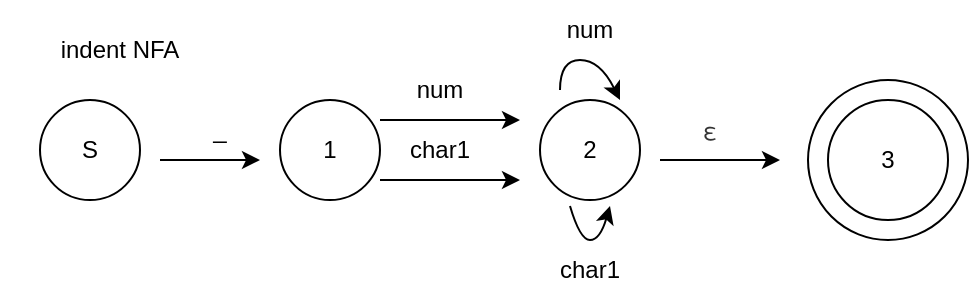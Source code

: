 <mxfile version="17.4.3" type="github">
  <diagram id="gHnlKADD06y7YMySEHZv" name="Page-1">
    <mxGraphModel dx="1247" dy="706" grid="1" gridSize="10" guides="1" tooltips="1" connect="1" arrows="1" fold="1" page="1" pageScale="1" pageWidth="827" pageHeight="1169" math="0" shadow="0">
      <root>
        <mxCell id="0" />
        <mxCell id="1" parent="0" />
        <mxCell id="PjhyALQXg1OT7GTOA4Xk-1" value="S" style="ellipse;whiteSpace=wrap;html=1;aspect=fixed;" vertex="1" parent="1">
          <mxGeometry x="30" y="50" width="50" height="50" as="geometry" />
        </mxCell>
        <mxCell id="PjhyALQXg1OT7GTOA4Xk-2" value="indent NFA" style="text;html=1;strokeColor=none;fillColor=none;align=center;verticalAlign=middle;whiteSpace=wrap;rounded=0;" vertex="1" parent="1">
          <mxGeometry x="10" y="10" width="120" height="30" as="geometry" />
        </mxCell>
        <mxCell id="PjhyALQXg1OT7GTOA4Xk-3" value="" style="endArrow=classic;html=1;rounded=0;" edge="1" parent="1">
          <mxGeometry width="50" height="50" relative="1" as="geometry">
            <mxPoint x="90" y="80" as="sourcePoint" />
            <mxPoint x="140" y="80" as="targetPoint" />
            <Array as="points" />
          </mxGeometry>
        </mxCell>
        <mxCell id="PjhyALQXg1OT7GTOA4Xk-4" value="1" style="ellipse;whiteSpace=wrap;html=1;aspect=fixed;" vertex="1" parent="1">
          <mxGeometry x="150" y="50" width="50" height="50" as="geometry" />
        </mxCell>
        <mxCell id="PjhyALQXg1OT7GTOA4Xk-5" value="_" style="text;html=1;strokeColor=none;fillColor=none;align=center;verticalAlign=middle;whiteSpace=wrap;rounded=0;" vertex="1" parent="1">
          <mxGeometry x="90" y="50" width="60" height="30" as="geometry" />
        </mxCell>
        <mxCell id="PjhyALQXg1OT7GTOA4Xk-9" value="" style="endArrow=classic;html=1;rounded=0;" edge="1" parent="1">
          <mxGeometry width="50" height="50" relative="1" as="geometry">
            <mxPoint x="200" y="60" as="sourcePoint" />
            <mxPoint x="270" y="60" as="targetPoint" />
          </mxGeometry>
        </mxCell>
        <mxCell id="PjhyALQXg1OT7GTOA4Xk-10" value="" style="endArrow=classic;html=1;rounded=0;" edge="1" parent="1">
          <mxGeometry width="50" height="50" relative="1" as="geometry">
            <mxPoint x="200" y="90" as="sourcePoint" />
            <mxPoint x="270" y="90" as="targetPoint" />
          </mxGeometry>
        </mxCell>
        <mxCell id="PjhyALQXg1OT7GTOA4Xk-11" value="num" style="text;html=1;strokeColor=none;fillColor=none;align=center;verticalAlign=middle;whiteSpace=wrap;rounded=0;" vertex="1" parent="1">
          <mxGeometry x="170" y="30" width="120" height="30" as="geometry" />
        </mxCell>
        <mxCell id="PjhyALQXg1OT7GTOA4Xk-12" value="char1" style="text;html=1;strokeColor=none;fillColor=none;align=center;verticalAlign=middle;whiteSpace=wrap;rounded=0;" vertex="1" parent="1">
          <mxGeometry x="170" y="60" width="120" height="30" as="geometry" />
        </mxCell>
        <mxCell id="PjhyALQXg1OT7GTOA4Xk-13" value="2" style="ellipse;whiteSpace=wrap;html=1;aspect=fixed;" vertex="1" parent="1">
          <mxGeometry x="280" y="50" width="50" height="50" as="geometry" />
        </mxCell>
        <mxCell id="PjhyALQXg1OT7GTOA4Xk-14" value="" style="curved=1;endArrow=classic;html=1;rounded=0;exitX=1;exitY=0.5;exitDx=0;exitDy=0;" edge="1" parent="1" source="PjhyALQXg1OT7GTOA4Xk-11">
          <mxGeometry width="50" height="50" relative="1" as="geometry">
            <mxPoint x="300" y="50" as="sourcePoint" />
            <mxPoint x="320" y="50" as="targetPoint" />
            <Array as="points">
              <mxPoint x="290" y="30" />
              <mxPoint x="310" y="30" />
            </Array>
          </mxGeometry>
        </mxCell>
        <mxCell id="PjhyALQXg1OT7GTOA4Xk-15" value="num" style="text;html=1;strokeColor=none;fillColor=none;align=center;verticalAlign=middle;whiteSpace=wrap;rounded=0;" vertex="1" parent="1">
          <mxGeometry x="275" width="60" height="30" as="geometry" />
        </mxCell>
        <mxCell id="PjhyALQXg1OT7GTOA4Xk-17" value="" style="curved=1;endArrow=classic;html=1;rounded=0;" edge="1" parent="1">
          <mxGeometry width="50" height="50" relative="1" as="geometry">
            <mxPoint x="295" y="103" as="sourcePoint" />
            <mxPoint x="315" y="103" as="targetPoint" />
            <Array as="points">
              <mxPoint x="300" y="120" />
              <mxPoint x="310" y="120" />
            </Array>
          </mxGeometry>
        </mxCell>
        <mxCell id="PjhyALQXg1OT7GTOA4Xk-18" value="char1" style="text;html=1;strokeColor=none;fillColor=none;align=center;verticalAlign=middle;whiteSpace=wrap;rounded=0;" vertex="1" parent="1">
          <mxGeometry x="275" y="120" width="60" height="30" as="geometry" />
        </mxCell>
        <mxCell id="PjhyALQXg1OT7GTOA4Xk-19" value="" style="endArrow=classic;html=1;rounded=0;" edge="1" parent="1">
          <mxGeometry width="50" height="50" relative="1" as="geometry">
            <mxPoint x="340" y="80" as="sourcePoint" />
            <mxPoint x="400" y="80" as="targetPoint" />
          </mxGeometry>
        </mxCell>
        <mxCell id="PjhyALQXg1OT7GTOA4Xk-20" value="&lt;span style=&quot;color: rgb(51 , 51 , 51) ; font-family: &amp;#34;helvetica neue&amp;#34; , &amp;#34;helvetica&amp;#34; , &amp;#34;arial&amp;#34; , &amp;#34;pingfang sc&amp;#34; , &amp;#34;hiragino sans gb&amp;#34; , &amp;#34;microsoft yahei&amp;#34; , &amp;#34;wenquanyi micro hei&amp;#34; , sans-serif ; background-color: rgb(255 , 255 , 255)&quot;&gt;ε&lt;/span&gt;" style="text;html=1;strokeColor=none;fillColor=none;align=center;verticalAlign=middle;whiteSpace=wrap;rounded=0;" vertex="1" parent="1">
          <mxGeometry x="335" y="50" width="60" height="30" as="geometry" />
        </mxCell>
        <mxCell id="PjhyALQXg1OT7GTOA4Xk-21" value="" style="ellipse;whiteSpace=wrap;html=1;aspect=fixed;" vertex="1" parent="1">
          <mxGeometry x="414" y="40" width="80" height="80" as="geometry" />
        </mxCell>
        <mxCell id="PjhyALQXg1OT7GTOA4Xk-22" value="" style="ellipse;whiteSpace=wrap;html=1;aspect=fixed;" vertex="1" parent="1">
          <mxGeometry x="424" y="50" width="60" height="60" as="geometry" />
        </mxCell>
        <mxCell id="PjhyALQXg1OT7GTOA4Xk-23" value="3" style="text;html=1;strokeColor=none;fillColor=none;align=center;verticalAlign=middle;whiteSpace=wrap;rounded=0;" vertex="1" parent="1">
          <mxGeometry x="424" y="65" width="60" height="30" as="geometry" />
        </mxCell>
      </root>
    </mxGraphModel>
  </diagram>
</mxfile>
